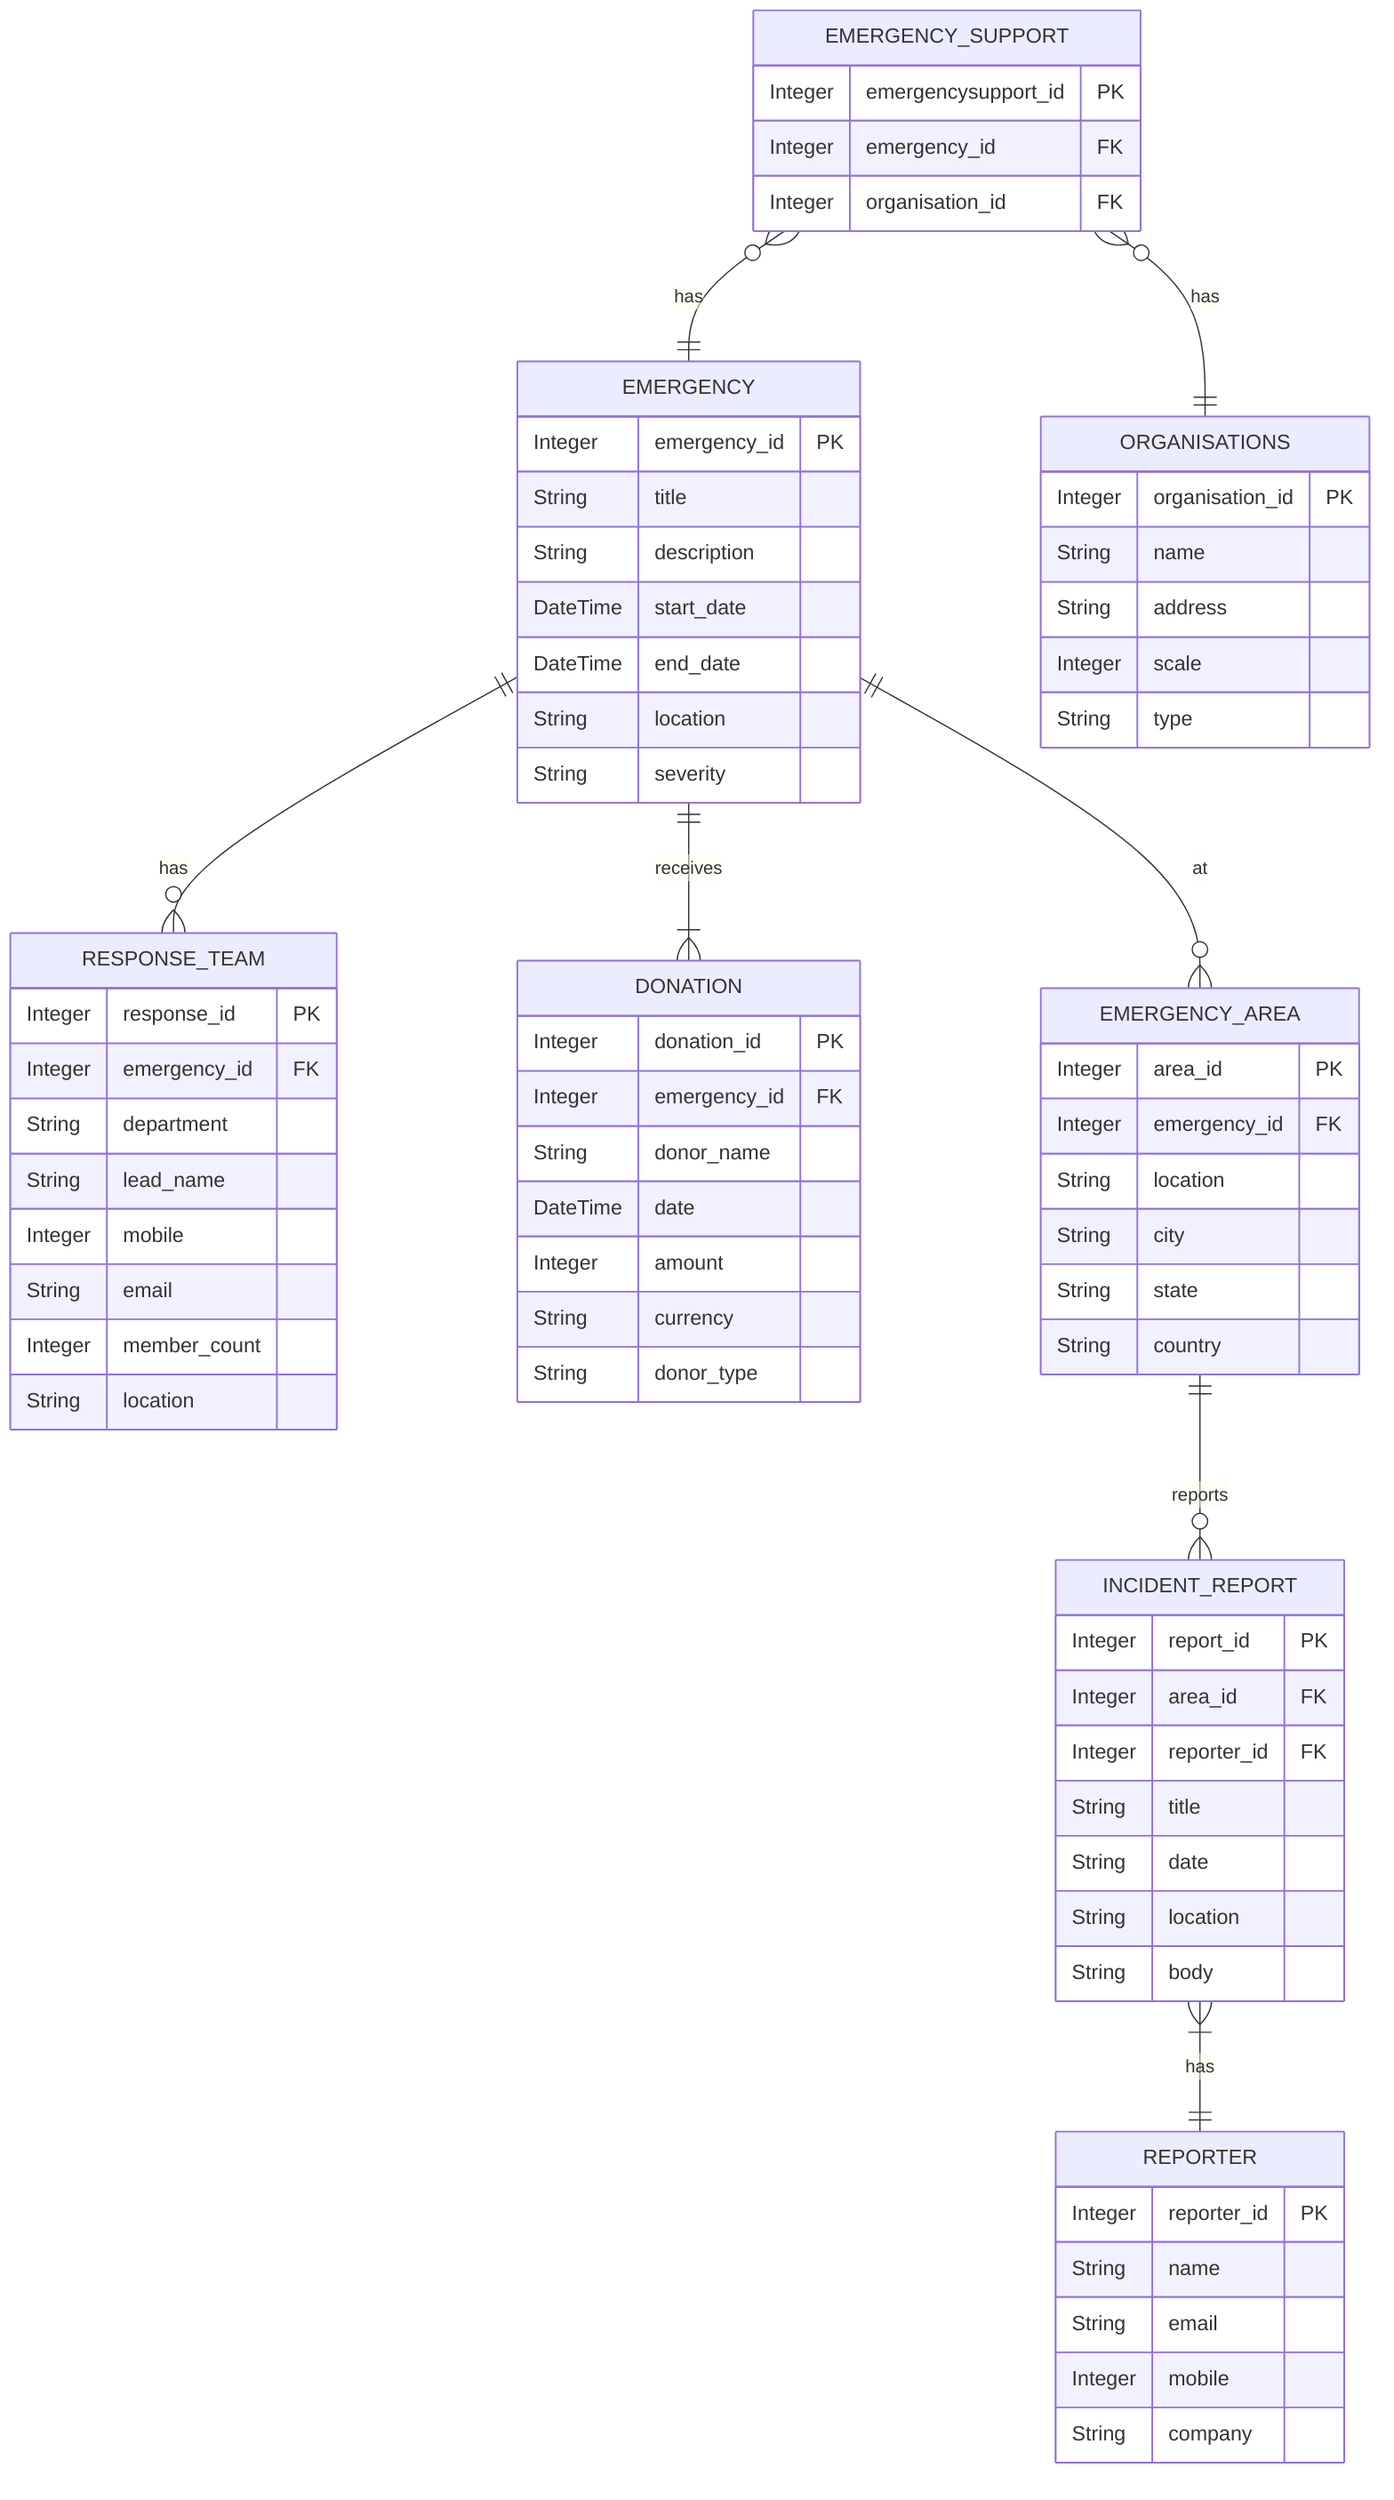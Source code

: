erDiagram

EMERGENCY ||--o{ RESPONSE_TEAM : "has"

EMERGENCY_SUPPORT o{--|| EMERGENCY : "has"
EMERGENCY_SUPPORT o{--|| ORGANISATIONS : "has"

EMERGENCY ||--|{ DONATION : "receives"

EMERGENCY ||--o{ EMERGENCY_AREA : "at"

EMERGENCY_AREA ||--o{ INCIDENT_REPORT : "reports"

INCIDENT_REPORT |{--|| REPORTER : "has"


ORGANISATIONS{
    Integer organisation_id PK
    String name
    String address
    Integer scale
    String type
}

EMERGENCY {
    Integer emergency_id PK
    String title 
    String description
    DateTime start_date
    DateTime end_date
    String location
    String severity

}

EMERGENCY_SUPPORT {
    Integer emergencysupport_id PK
    Integer emergency_id FK
    Integer organisation_id FK

}


RESPONSE_TEAM {
    Integer response_id PK
    Integer emergency_id FK
    String department
    String lead_name
    Integer mobile
    String email
    Integer member_count
    String location
}

DONATION {
    Integer donation_id PK
    Integer emergency_id FK
    String donor_name
    DateTime date
    Integer amount
    String currency
    String donor_type
}

EMERGENCY_AREA {
    Integer area_id PK
    Integer emergency_id FK
    String location
    String city
    String state
    String country
}

INCIDENT_REPORT {
    Integer report_id PK
    Integer area_id FK
    Integer reporter_id FK
    String title
    String date
    String location
    String body
}

REPORTER {
    Integer reporter_id PK
    String name
    String email
    Integer mobile
    String company
}